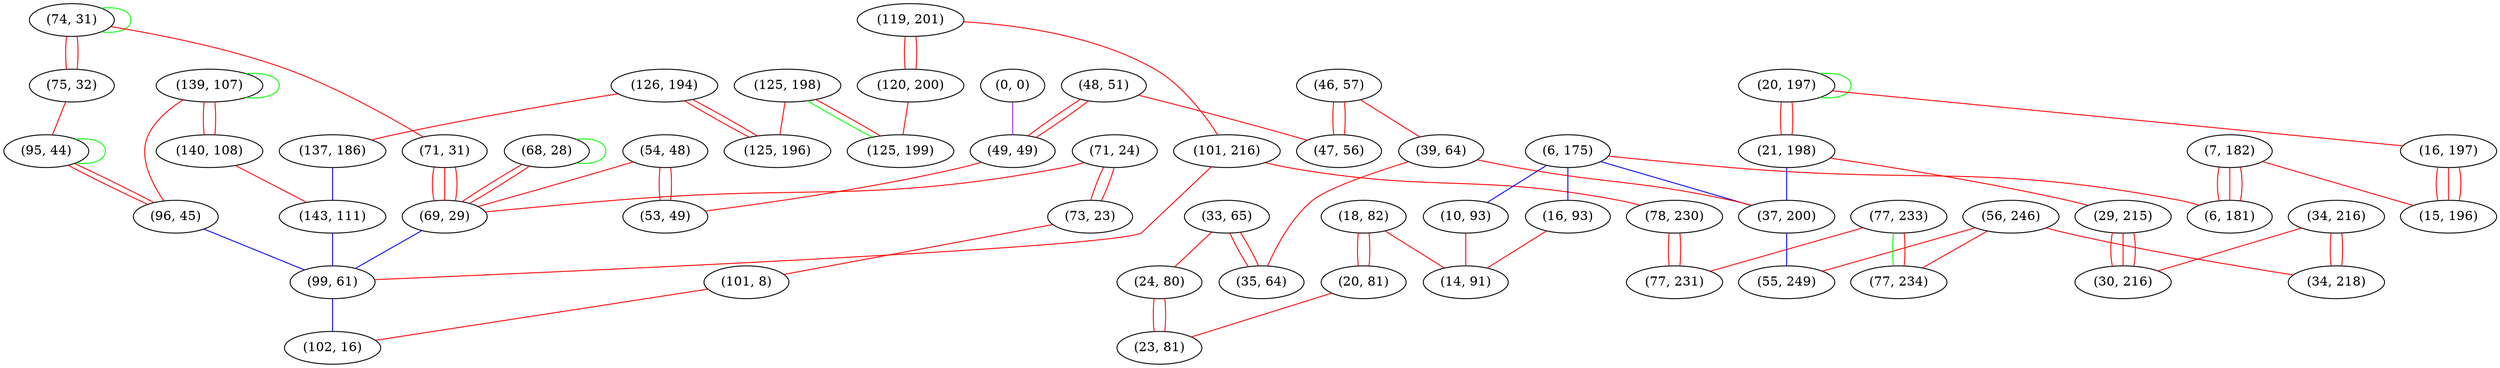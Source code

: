 graph "" {
"(125, 198)";
"(74, 31)";
"(68, 28)";
"(71, 31)";
"(71, 24)";
"(126, 194)";
"(119, 201)";
"(101, 216)";
"(56, 246)";
"(20, 197)";
"(77, 233)";
"(48, 51)";
"(73, 23)";
"(6, 175)";
"(33, 65)";
"(137, 186)";
"(120, 200)";
"(16, 197)";
"(46, 57)";
"(24, 80)";
"(54, 48)";
"(78, 230)";
"(75, 32)";
"(18, 82)";
"(34, 216)";
"(7, 182)";
"(10, 93)";
"(0, 0)";
"(39, 64)";
"(69, 29)";
"(95, 44)";
"(77, 231)";
"(21, 198)";
"(47, 56)";
"(20, 81)";
"(125, 196)";
"(139, 107)";
"(125, 199)";
"(96, 45)";
"(23, 81)";
"(35, 64)";
"(140, 108)";
"(16, 93)";
"(6, 181)";
"(49, 49)";
"(14, 91)";
"(143, 111)";
"(29, 215)";
"(101, 8)";
"(99, 61)";
"(15, 196)";
"(53, 49)";
"(102, 16)";
"(34, 218)";
"(77, 234)";
"(30, 216)";
"(37, 200)";
"(55, 249)";
"(125, 198)" -- "(125, 196)"  [color=red, key=0, weight=1];
"(125, 198)" -- "(125, 199)"  [color=green, key=0, weight=2];
"(125, 198)" -- "(125, 199)"  [color=red, key=1, weight=1];
"(74, 31)" -- "(75, 32)"  [color=red, key=0, weight=1];
"(74, 31)" -- "(75, 32)"  [color=red, key=1, weight=1];
"(74, 31)" -- "(74, 31)"  [color=green, key=0, weight=2];
"(74, 31)" -- "(71, 31)"  [color=red, key=0, weight=1];
"(68, 28)" -- "(68, 28)"  [color=green, key=0, weight=2];
"(68, 28)" -- "(69, 29)"  [color=red, key=0, weight=1];
"(68, 28)" -- "(69, 29)"  [color=red, key=1, weight=1];
"(71, 31)" -- "(69, 29)"  [color=red, key=0, weight=1];
"(71, 31)" -- "(69, 29)"  [color=red, key=1, weight=1];
"(71, 31)" -- "(69, 29)"  [color=red, key=2, weight=1];
"(71, 24)" -- "(69, 29)"  [color=red, key=0, weight=1];
"(71, 24)" -- "(73, 23)"  [color=red, key=0, weight=1];
"(71, 24)" -- "(73, 23)"  [color=red, key=1, weight=1];
"(126, 194)" -- "(137, 186)"  [color=red, key=0, weight=1];
"(126, 194)" -- "(125, 196)"  [color=red, key=0, weight=1];
"(126, 194)" -- "(125, 196)"  [color=red, key=1, weight=1];
"(119, 201)" -- "(120, 200)"  [color=red, key=0, weight=1];
"(119, 201)" -- "(120, 200)"  [color=red, key=1, weight=1];
"(119, 201)" -- "(101, 216)"  [color=red, key=0, weight=1];
"(101, 216)" -- "(99, 61)"  [color=red, key=0, weight=1];
"(101, 216)" -- "(78, 230)"  [color=red, key=0, weight=1];
"(56, 246)" -- "(55, 249)"  [color=red, key=0, weight=1];
"(56, 246)" -- "(77, 234)"  [color=red, key=0, weight=1];
"(56, 246)" -- "(34, 218)"  [color=red, key=0, weight=1];
"(20, 197)" -- "(21, 198)"  [color=red, key=0, weight=1];
"(20, 197)" -- "(21, 198)"  [color=red, key=1, weight=1];
"(20, 197)" -- "(20, 197)"  [color=green, key=0, weight=2];
"(20, 197)" -- "(16, 197)"  [color=red, key=0, weight=1];
"(77, 233)" -- "(77, 231)"  [color=red, key=0, weight=1];
"(77, 233)" -- "(77, 234)"  [color=green, key=0, weight=2];
"(77, 233)" -- "(77, 234)"  [color=red, key=1, weight=1];
"(48, 51)" -- "(47, 56)"  [color=red, key=0, weight=1];
"(48, 51)" -- "(49, 49)"  [color=red, key=0, weight=1];
"(48, 51)" -- "(49, 49)"  [color=red, key=1, weight=1];
"(73, 23)" -- "(101, 8)"  [color=red, key=0, weight=1];
"(6, 175)" -- "(10, 93)"  [color=blue, key=0, weight=3];
"(6, 175)" -- "(16, 93)"  [color=blue, key=0, weight=3];
"(6, 175)" -- "(37, 200)"  [color=blue, key=0, weight=3];
"(6, 175)" -- "(6, 181)"  [color=red, key=0, weight=1];
"(33, 65)" -- "(35, 64)"  [color=red, key=0, weight=1];
"(33, 65)" -- "(35, 64)"  [color=red, key=1, weight=1];
"(33, 65)" -- "(24, 80)"  [color=red, key=0, weight=1];
"(137, 186)" -- "(143, 111)"  [color=blue, key=0, weight=3];
"(120, 200)" -- "(125, 199)"  [color=red, key=0, weight=1];
"(16, 197)" -- "(15, 196)"  [color=red, key=0, weight=1];
"(16, 197)" -- "(15, 196)"  [color=red, key=1, weight=1];
"(16, 197)" -- "(15, 196)"  [color=red, key=2, weight=1];
"(46, 57)" -- "(47, 56)"  [color=red, key=0, weight=1];
"(46, 57)" -- "(47, 56)"  [color=red, key=1, weight=1];
"(46, 57)" -- "(39, 64)"  [color=red, key=0, weight=1];
"(24, 80)" -- "(23, 81)"  [color=red, key=0, weight=1];
"(24, 80)" -- "(23, 81)"  [color=red, key=1, weight=1];
"(54, 48)" -- "(53, 49)"  [color=red, key=0, weight=1];
"(54, 48)" -- "(53, 49)"  [color=red, key=1, weight=1];
"(54, 48)" -- "(69, 29)"  [color=red, key=0, weight=1];
"(78, 230)" -- "(77, 231)"  [color=red, key=0, weight=1];
"(78, 230)" -- "(77, 231)"  [color=red, key=1, weight=1];
"(75, 32)" -- "(95, 44)"  [color=red, key=0, weight=1];
"(18, 82)" -- "(14, 91)"  [color=red, key=0, weight=1];
"(18, 82)" -- "(20, 81)"  [color=red, key=0, weight=1];
"(18, 82)" -- "(20, 81)"  [color=red, key=1, weight=1];
"(34, 216)" -- "(30, 216)"  [color=red, key=0, weight=1];
"(34, 216)" -- "(34, 218)"  [color=red, key=0, weight=1];
"(34, 216)" -- "(34, 218)"  [color=red, key=1, weight=1];
"(7, 182)" -- "(15, 196)"  [color=red, key=0, weight=1];
"(7, 182)" -- "(6, 181)"  [color=red, key=0, weight=1];
"(7, 182)" -- "(6, 181)"  [color=red, key=1, weight=1];
"(7, 182)" -- "(6, 181)"  [color=red, key=2, weight=1];
"(10, 93)" -- "(14, 91)"  [color=red, key=0, weight=1];
"(0, 0)" -- "(49, 49)"  [color=purple, key=0, weight=4];
"(39, 64)" -- "(35, 64)"  [color=red, key=0, weight=1];
"(39, 64)" -- "(37, 200)"  [color=red, key=0, weight=1];
"(69, 29)" -- "(99, 61)"  [color=blue, key=0, weight=3];
"(95, 44)" -- "(95, 44)"  [color=green, key=0, weight=2];
"(95, 44)" -- "(96, 45)"  [color=red, key=0, weight=1];
"(95, 44)" -- "(96, 45)"  [color=red, key=1, weight=1];
"(21, 198)" -- "(29, 215)"  [color=red, key=0, weight=1];
"(21, 198)" -- "(37, 200)"  [color=blue, key=0, weight=3];
"(20, 81)" -- "(23, 81)"  [color=red, key=0, weight=1];
"(139, 107)" -- "(140, 108)"  [color=red, key=0, weight=1];
"(139, 107)" -- "(140, 108)"  [color=red, key=1, weight=1];
"(139, 107)" -- "(96, 45)"  [color=red, key=0, weight=1];
"(139, 107)" -- "(139, 107)"  [color=green, key=0, weight=2];
"(96, 45)" -- "(99, 61)"  [color=blue, key=0, weight=3];
"(140, 108)" -- "(143, 111)"  [color=red, key=0, weight=1];
"(16, 93)" -- "(14, 91)"  [color=red, key=0, weight=1];
"(49, 49)" -- "(53, 49)"  [color=red, key=0, weight=1];
"(143, 111)" -- "(99, 61)"  [color=blue, key=0, weight=3];
"(29, 215)" -- "(30, 216)"  [color=red, key=0, weight=1];
"(29, 215)" -- "(30, 216)"  [color=red, key=1, weight=1];
"(29, 215)" -- "(30, 216)"  [color=red, key=2, weight=1];
"(101, 8)" -- "(102, 16)"  [color=red, key=0, weight=1];
"(99, 61)" -- "(102, 16)"  [color=blue, key=0, weight=3];
"(37, 200)" -- "(55, 249)"  [color=blue, key=0, weight=3];
}
